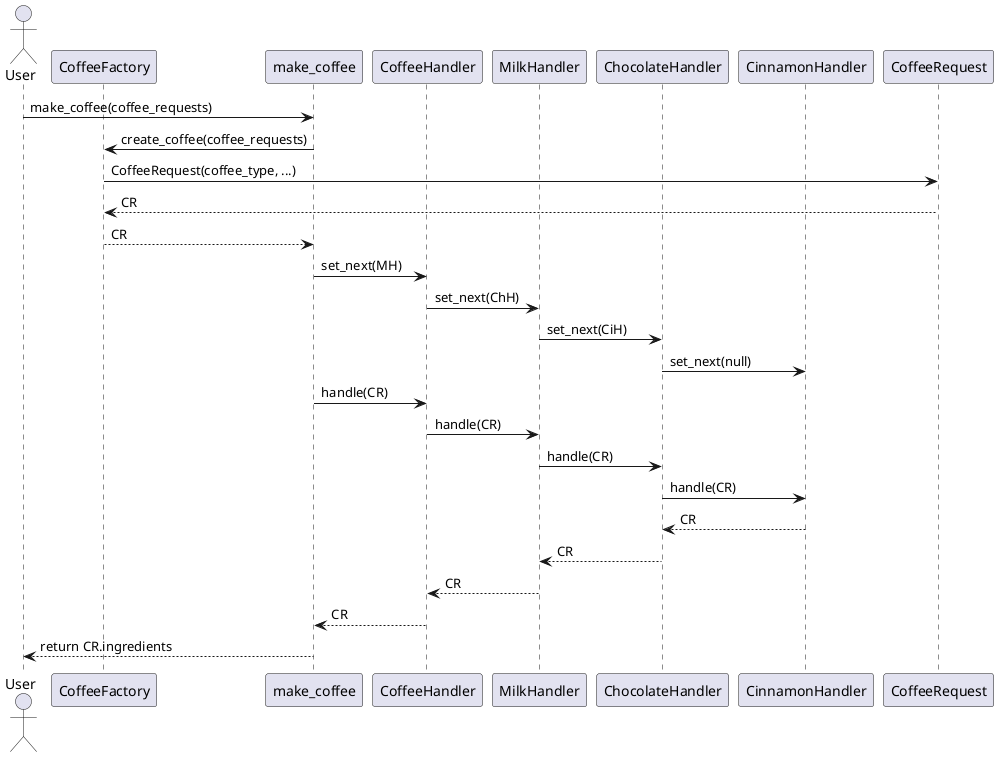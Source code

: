 @startuml
actor User
participant "CoffeeFactory" as CF
participant "make_coffee" as MC
participant "CoffeeHandler" as CH
participant "MilkHandler" as MH
participant "ChocolateHandler" as ChH
participant "CinnamonHandler" as CiH
participant "CoffeeRequest" as CR

User -> MC: make_coffee(coffee_requests)
MC -> CF: create_coffee(coffee_requests)
CF -> CR: CoffeeRequest(coffee_type, ...)
return CR
CF --> MC: CR

MC -> CH: set_next(MH)
CH -> MH: set_next(ChH)
MH -> ChH: set_next(CiH)
ChH -> CiH: set_next(null)

MC -> CH: handle(CR)
CH -> MH: handle(CR)
MH -> ChH: handle(CR)
ChH -> CiH: handle(CR)
CiH --> ChH: CR
ChH --> MH: CR
MH --> CH: CR
CH --> MC: CR
MC --> User: return CR.ingredients
@enduml